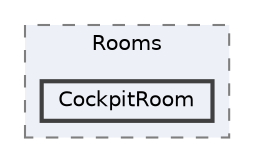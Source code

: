 digraph "Assets/Scripts/Ship/Rooms/CockpitRoom"
{
 // INTERACTIVE_SVG=YES
 // LATEX_PDF_SIZE
  bgcolor="transparent";
  edge [fontname=Helvetica,fontsize=10,labelfontname=Helvetica,labelfontsize=10];
  node [fontname=Helvetica,fontsize=10,shape=box,height=0.2,width=0.4];
  compound=true
  subgraph clusterdir_a529025ea757274504fc567e115d1528 {
    graph [ bgcolor="#edf0f7", pencolor="grey50", label="Rooms", fontname=Helvetica,fontsize=10 style="filled,dashed", URL="dir_a529025ea757274504fc567e115d1528.html",tooltip=""]
  dir_1c6995cb34f2e19e18b6c83d6a3b5e4a [label="CockpitRoom", fillcolor="#edf0f7", color="grey25", style="filled,bold", URL="dir_1c6995cb34f2e19e18b6c83d6a3b5e4a.html",tooltip=""];
  }
}
